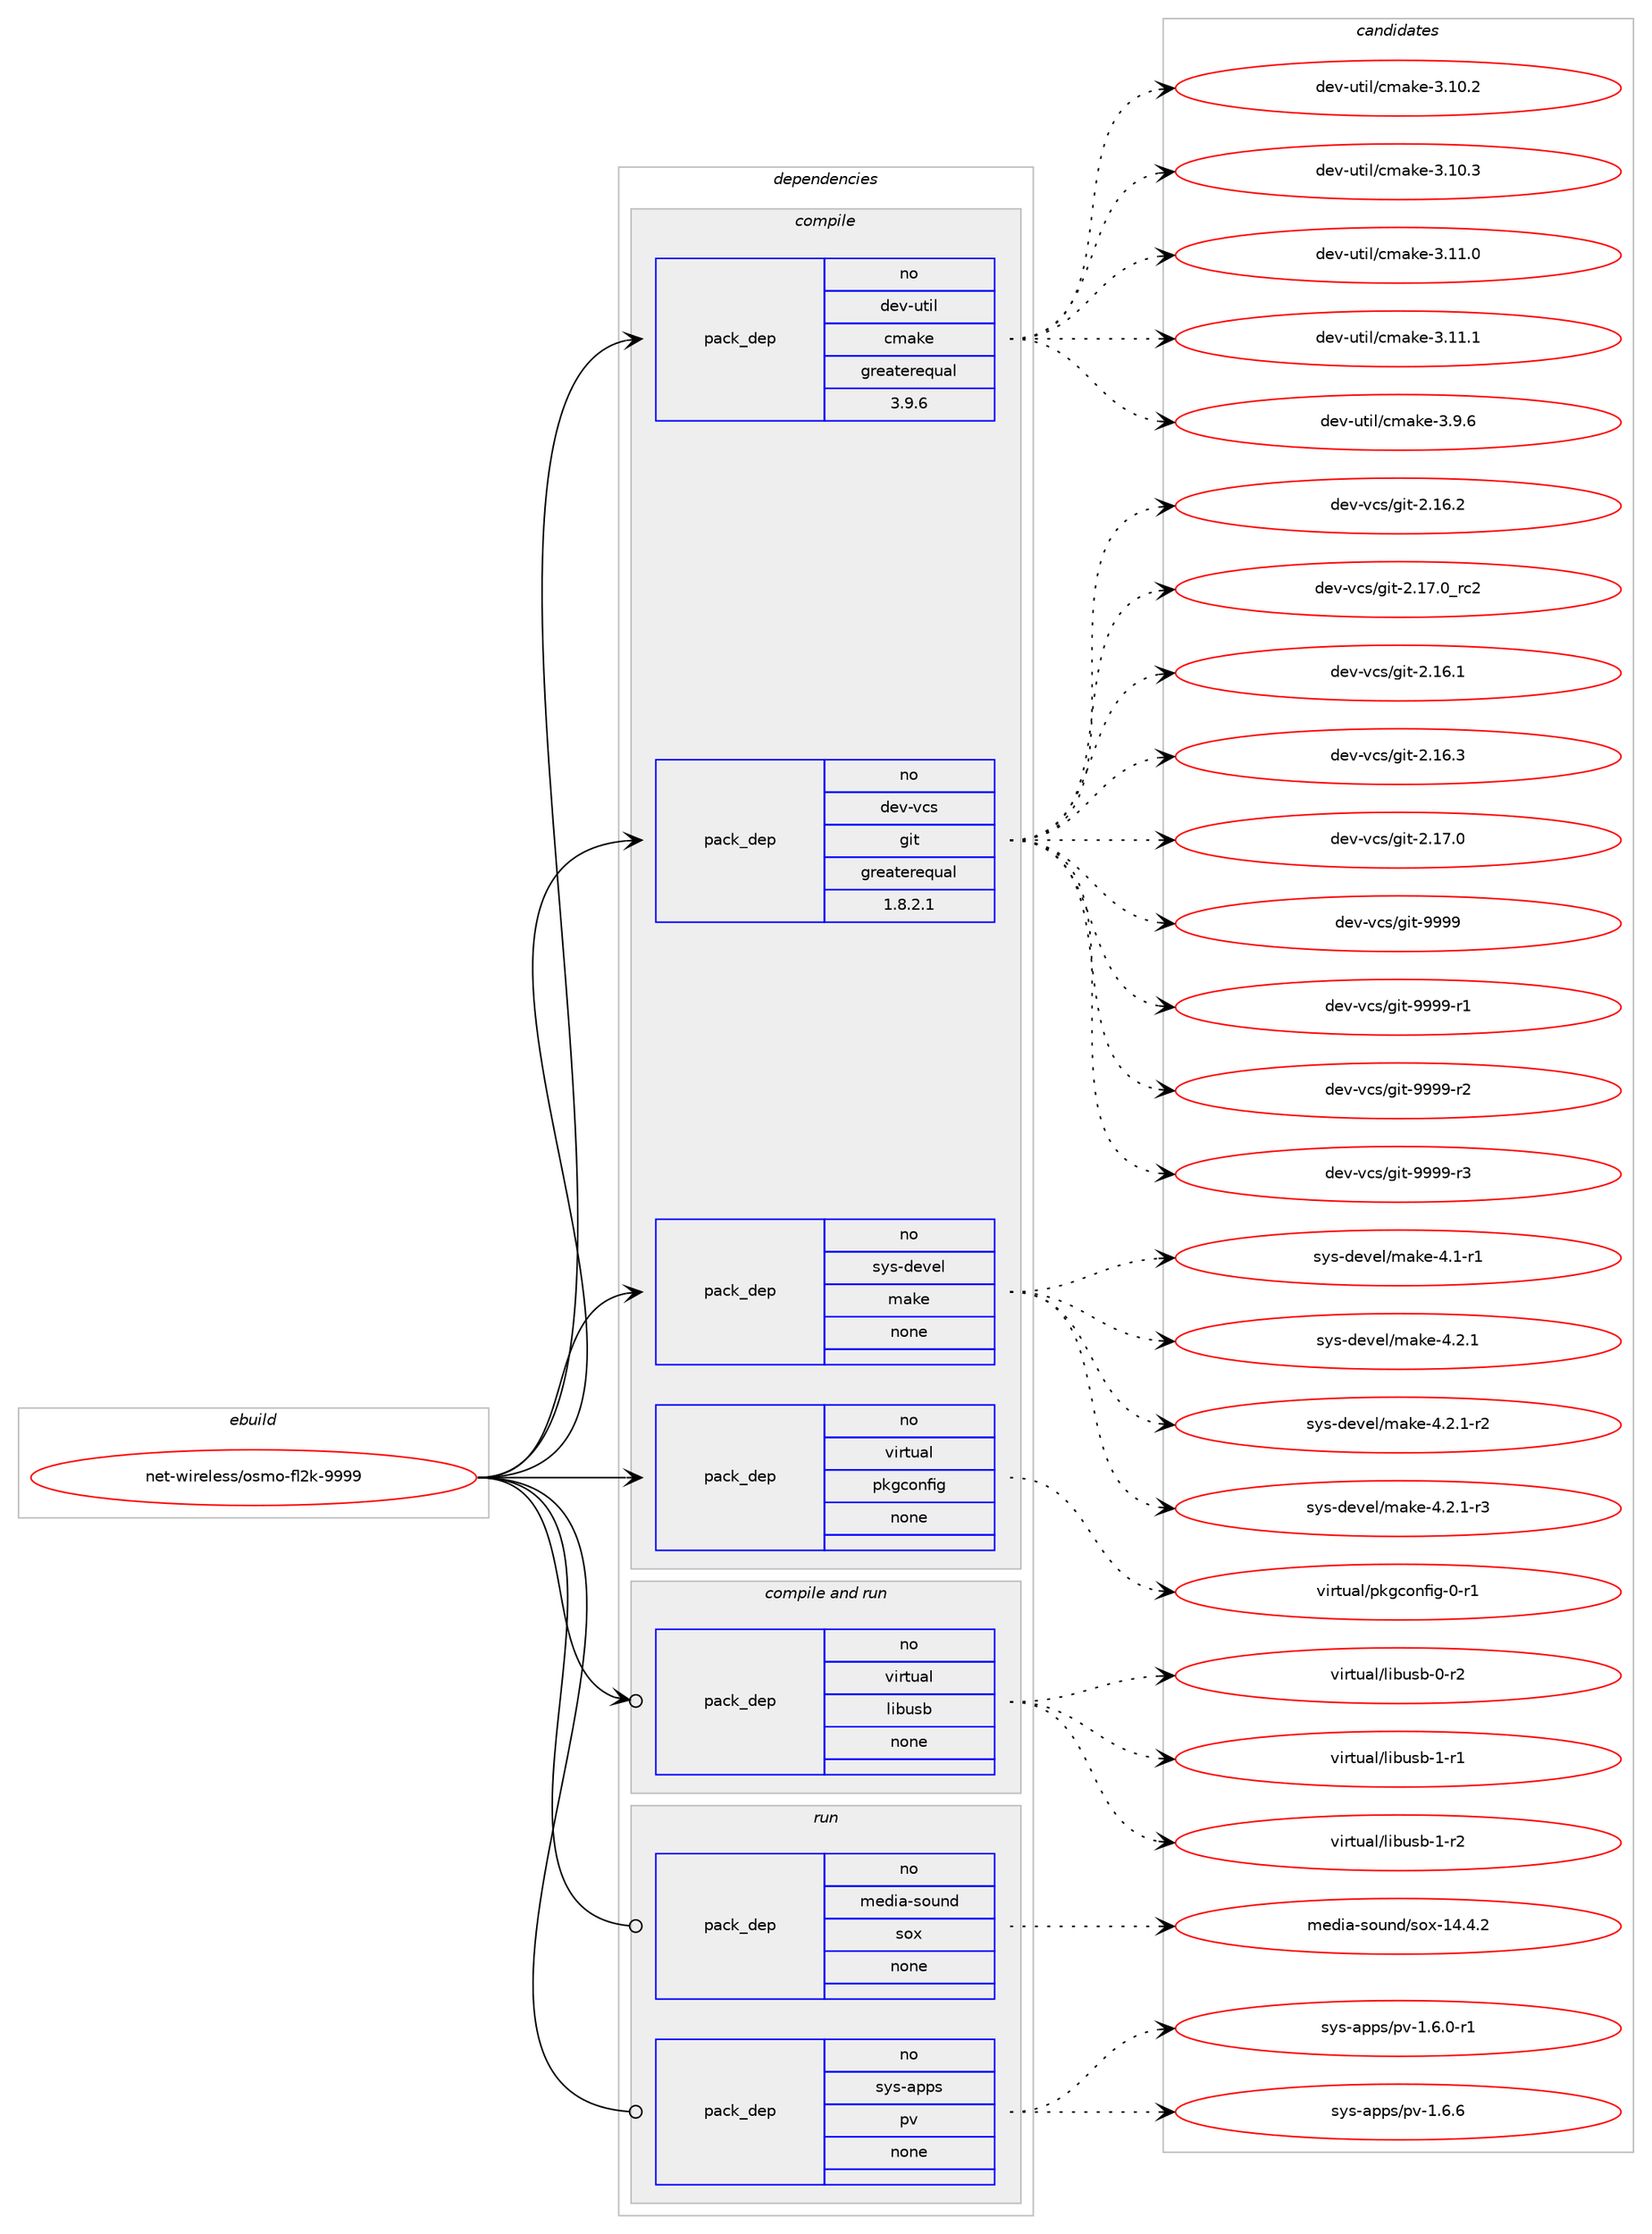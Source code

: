digraph prolog {

# *************
# Graph options
# *************

newrank=true;
concentrate=true;
compound=true;
graph [rankdir=LR,fontname=Helvetica,fontsize=10,ranksep=1.5];#, ranksep=2.5, nodesep=0.2];
edge  [arrowhead=vee];
node  [fontname=Helvetica,fontsize=10];

# **********
# The ebuild
# **********

subgraph cluster_leftcol {
color=gray;
rank=same;
label=<<i>ebuild</i>>;
id [label="net-wireless/osmo-fl2k-9999", color=red, width=4, href="../net-wireless/osmo-fl2k-9999.svg"];
}

# ****************
# The dependencies
# ****************

subgraph cluster_midcol {
color=gray;
label=<<i>dependencies</i>>;
subgraph cluster_compile {
fillcolor="#eeeeee";
style=filled;
label=<<i>compile</i>>;
subgraph pack981 {
dependency1247 [label=<<TABLE BORDER="0" CELLBORDER="1" CELLSPACING="0" CELLPADDING="4" WIDTH="220"><TR><TD ROWSPAN="6" CELLPADDING="30">pack_dep</TD></TR><TR><TD WIDTH="110">no</TD></TR><TR><TD>dev-util</TD></TR><TR><TD>cmake</TD></TR><TR><TD>greaterequal</TD></TR><TR><TD>3.9.6</TD></TR></TABLE>>, shape=none, color=blue];
}
id:e -> dependency1247:w [weight=20,style="solid",arrowhead="vee"];
subgraph pack982 {
dependency1248 [label=<<TABLE BORDER="0" CELLBORDER="1" CELLSPACING="0" CELLPADDING="4" WIDTH="220"><TR><TD ROWSPAN="6" CELLPADDING="30">pack_dep</TD></TR><TR><TD WIDTH="110">no</TD></TR><TR><TD>dev-vcs</TD></TR><TR><TD>git</TD></TR><TR><TD>greaterequal</TD></TR><TR><TD>1.8.2.1</TD></TR></TABLE>>, shape=none, color=blue];
}
id:e -> dependency1248:w [weight=20,style="solid",arrowhead="vee"];
subgraph pack983 {
dependency1249 [label=<<TABLE BORDER="0" CELLBORDER="1" CELLSPACING="0" CELLPADDING="4" WIDTH="220"><TR><TD ROWSPAN="6" CELLPADDING="30">pack_dep</TD></TR><TR><TD WIDTH="110">no</TD></TR><TR><TD>sys-devel</TD></TR><TR><TD>make</TD></TR><TR><TD>none</TD></TR><TR><TD></TD></TR></TABLE>>, shape=none, color=blue];
}
id:e -> dependency1249:w [weight=20,style="solid",arrowhead="vee"];
subgraph pack984 {
dependency1250 [label=<<TABLE BORDER="0" CELLBORDER="1" CELLSPACING="0" CELLPADDING="4" WIDTH="220"><TR><TD ROWSPAN="6" CELLPADDING="30">pack_dep</TD></TR><TR><TD WIDTH="110">no</TD></TR><TR><TD>virtual</TD></TR><TR><TD>pkgconfig</TD></TR><TR><TD>none</TD></TR><TR><TD></TD></TR></TABLE>>, shape=none, color=blue];
}
id:e -> dependency1250:w [weight=20,style="solid",arrowhead="vee"];
}
subgraph cluster_compileandrun {
fillcolor="#eeeeee";
style=filled;
label=<<i>compile and run</i>>;
subgraph pack985 {
dependency1251 [label=<<TABLE BORDER="0" CELLBORDER="1" CELLSPACING="0" CELLPADDING="4" WIDTH="220"><TR><TD ROWSPAN="6" CELLPADDING="30">pack_dep</TD></TR><TR><TD WIDTH="110">no</TD></TR><TR><TD>virtual</TD></TR><TR><TD>libusb</TD></TR><TR><TD>none</TD></TR><TR><TD></TD></TR></TABLE>>, shape=none, color=blue];
}
id:e -> dependency1251:w [weight=20,style="solid",arrowhead="odotvee"];
}
subgraph cluster_run {
fillcolor="#eeeeee";
style=filled;
label=<<i>run</i>>;
subgraph pack986 {
dependency1252 [label=<<TABLE BORDER="0" CELLBORDER="1" CELLSPACING="0" CELLPADDING="4" WIDTH="220"><TR><TD ROWSPAN="6" CELLPADDING="30">pack_dep</TD></TR><TR><TD WIDTH="110">no</TD></TR><TR><TD>media-sound</TD></TR><TR><TD>sox</TD></TR><TR><TD>none</TD></TR><TR><TD></TD></TR></TABLE>>, shape=none, color=blue];
}
id:e -> dependency1252:w [weight=20,style="solid",arrowhead="odot"];
subgraph pack987 {
dependency1253 [label=<<TABLE BORDER="0" CELLBORDER="1" CELLSPACING="0" CELLPADDING="4" WIDTH="220"><TR><TD ROWSPAN="6" CELLPADDING="30">pack_dep</TD></TR><TR><TD WIDTH="110">no</TD></TR><TR><TD>sys-apps</TD></TR><TR><TD>pv</TD></TR><TR><TD>none</TD></TR><TR><TD></TD></TR></TABLE>>, shape=none, color=blue];
}
id:e -> dependency1253:w [weight=20,style="solid",arrowhead="odot"];
}
}

# **************
# The candidates
# **************

subgraph cluster_choices {
rank=same;
color=gray;
label=<<i>candidates</i>>;

subgraph choice981 {
color=black;
nodesep=1;
choice1001011184511711610510847991099710710145514649484650 [label="dev-util/cmake-3.10.2", color=red, width=4,href="../dev-util/cmake-3.10.2.svg"];
choice1001011184511711610510847991099710710145514649484651 [label="dev-util/cmake-3.10.3", color=red, width=4,href="../dev-util/cmake-3.10.3.svg"];
choice1001011184511711610510847991099710710145514649494648 [label="dev-util/cmake-3.11.0", color=red, width=4,href="../dev-util/cmake-3.11.0.svg"];
choice1001011184511711610510847991099710710145514649494649 [label="dev-util/cmake-3.11.1", color=red, width=4,href="../dev-util/cmake-3.11.1.svg"];
choice10010111845117116105108479910997107101455146574654 [label="dev-util/cmake-3.9.6", color=red, width=4,href="../dev-util/cmake-3.9.6.svg"];
dependency1247:e -> choice1001011184511711610510847991099710710145514649484650:w [style=dotted,weight="100"];
dependency1247:e -> choice1001011184511711610510847991099710710145514649484651:w [style=dotted,weight="100"];
dependency1247:e -> choice1001011184511711610510847991099710710145514649494648:w [style=dotted,weight="100"];
dependency1247:e -> choice1001011184511711610510847991099710710145514649494649:w [style=dotted,weight="100"];
dependency1247:e -> choice10010111845117116105108479910997107101455146574654:w [style=dotted,weight="100"];
}
subgraph choice982 {
color=black;
nodesep=1;
choice10010111845118991154710310511645504649544650 [label="dev-vcs/git-2.16.2", color=red, width=4,href="../dev-vcs/git-2.16.2.svg"];
choice10010111845118991154710310511645504649554648951149950 [label="dev-vcs/git-2.17.0_rc2", color=red, width=4,href="../dev-vcs/git-2.17.0_rc2.svg"];
choice10010111845118991154710310511645504649544649 [label="dev-vcs/git-2.16.1", color=red, width=4,href="../dev-vcs/git-2.16.1.svg"];
choice10010111845118991154710310511645504649544651 [label="dev-vcs/git-2.16.3", color=red, width=4,href="../dev-vcs/git-2.16.3.svg"];
choice10010111845118991154710310511645504649554648 [label="dev-vcs/git-2.17.0", color=red, width=4,href="../dev-vcs/git-2.17.0.svg"];
choice1001011184511899115471031051164557575757 [label="dev-vcs/git-9999", color=red, width=4,href="../dev-vcs/git-9999.svg"];
choice10010111845118991154710310511645575757574511449 [label="dev-vcs/git-9999-r1", color=red, width=4,href="../dev-vcs/git-9999-r1.svg"];
choice10010111845118991154710310511645575757574511450 [label="dev-vcs/git-9999-r2", color=red, width=4,href="../dev-vcs/git-9999-r2.svg"];
choice10010111845118991154710310511645575757574511451 [label="dev-vcs/git-9999-r3", color=red, width=4,href="../dev-vcs/git-9999-r3.svg"];
dependency1248:e -> choice10010111845118991154710310511645504649544650:w [style=dotted,weight="100"];
dependency1248:e -> choice10010111845118991154710310511645504649554648951149950:w [style=dotted,weight="100"];
dependency1248:e -> choice10010111845118991154710310511645504649544649:w [style=dotted,weight="100"];
dependency1248:e -> choice10010111845118991154710310511645504649544651:w [style=dotted,weight="100"];
dependency1248:e -> choice10010111845118991154710310511645504649554648:w [style=dotted,weight="100"];
dependency1248:e -> choice1001011184511899115471031051164557575757:w [style=dotted,weight="100"];
dependency1248:e -> choice10010111845118991154710310511645575757574511449:w [style=dotted,weight="100"];
dependency1248:e -> choice10010111845118991154710310511645575757574511450:w [style=dotted,weight="100"];
dependency1248:e -> choice10010111845118991154710310511645575757574511451:w [style=dotted,weight="100"];
}
subgraph choice983 {
color=black;
nodesep=1;
choice115121115451001011181011084710997107101455246494511449 [label="sys-devel/make-4.1-r1", color=red, width=4,href="../sys-devel/make-4.1-r1.svg"];
choice115121115451001011181011084710997107101455246504649 [label="sys-devel/make-4.2.1", color=red, width=4,href="../sys-devel/make-4.2.1.svg"];
choice1151211154510010111810110847109971071014552465046494511450 [label="sys-devel/make-4.2.1-r2", color=red, width=4,href="../sys-devel/make-4.2.1-r2.svg"];
choice1151211154510010111810110847109971071014552465046494511451 [label="sys-devel/make-4.2.1-r3", color=red, width=4,href="../sys-devel/make-4.2.1-r3.svg"];
dependency1249:e -> choice115121115451001011181011084710997107101455246494511449:w [style=dotted,weight="100"];
dependency1249:e -> choice115121115451001011181011084710997107101455246504649:w [style=dotted,weight="100"];
dependency1249:e -> choice1151211154510010111810110847109971071014552465046494511450:w [style=dotted,weight="100"];
dependency1249:e -> choice1151211154510010111810110847109971071014552465046494511451:w [style=dotted,weight="100"];
}
subgraph choice984 {
color=black;
nodesep=1;
choice11810511411611797108471121071039911111010210510345484511449 [label="virtual/pkgconfig-0-r1", color=red, width=4,href="../virtual/pkgconfig-0-r1.svg"];
dependency1250:e -> choice11810511411611797108471121071039911111010210510345484511449:w [style=dotted,weight="100"];
}
subgraph choice985 {
color=black;
nodesep=1;
choice1181051141161179710847108105981171159845484511450 [label="virtual/libusb-0-r2", color=red, width=4,href="../virtual/libusb-0-r2.svg"];
choice1181051141161179710847108105981171159845494511449 [label="virtual/libusb-1-r1", color=red, width=4,href="../virtual/libusb-1-r1.svg"];
choice1181051141161179710847108105981171159845494511450 [label="virtual/libusb-1-r2", color=red, width=4,href="../virtual/libusb-1-r2.svg"];
dependency1251:e -> choice1181051141161179710847108105981171159845484511450:w [style=dotted,weight="100"];
dependency1251:e -> choice1181051141161179710847108105981171159845494511449:w [style=dotted,weight="100"];
dependency1251:e -> choice1181051141161179710847108105981171159845494511450:w [style=dotted,weight="100"];
}
subgraph choice986 {
color=black;
nodesep=1;
choice10910110010597451151111171101004711511112045495246524650 [label="media-sound/sox-14.4.2", color=red, width=4,href="../media-sound/sox-14.4.2.svg"];
dependency1252:e -> choice10910110010597451151111171101004711511112045495246524650:w [style=dotted,weight="100"];
}
subgraph choice987 {
color=black;
nodesep=1;
choice1151211154597112112115471121184549465446484511449 [label="sys-apps/pv-1.6.0-r1", color=red, width=4,href="../sys-apps/pv-1.6.0-r1.svg"];
choice115121115459711211211547112118454946544654 [label="sys-apps/pv-1.6.6", color=red, width=4,href="../sys-apps/pv-1.6.6.svg"];
dependency1253:e -> choice1151211154597112112115471121184549465446484511449:w [style=dotted,weight="100"];
dependency1253:e -> choice115121115459711211211547112118454946544654:w [style=dotted,weight="100"];
}
}

}
